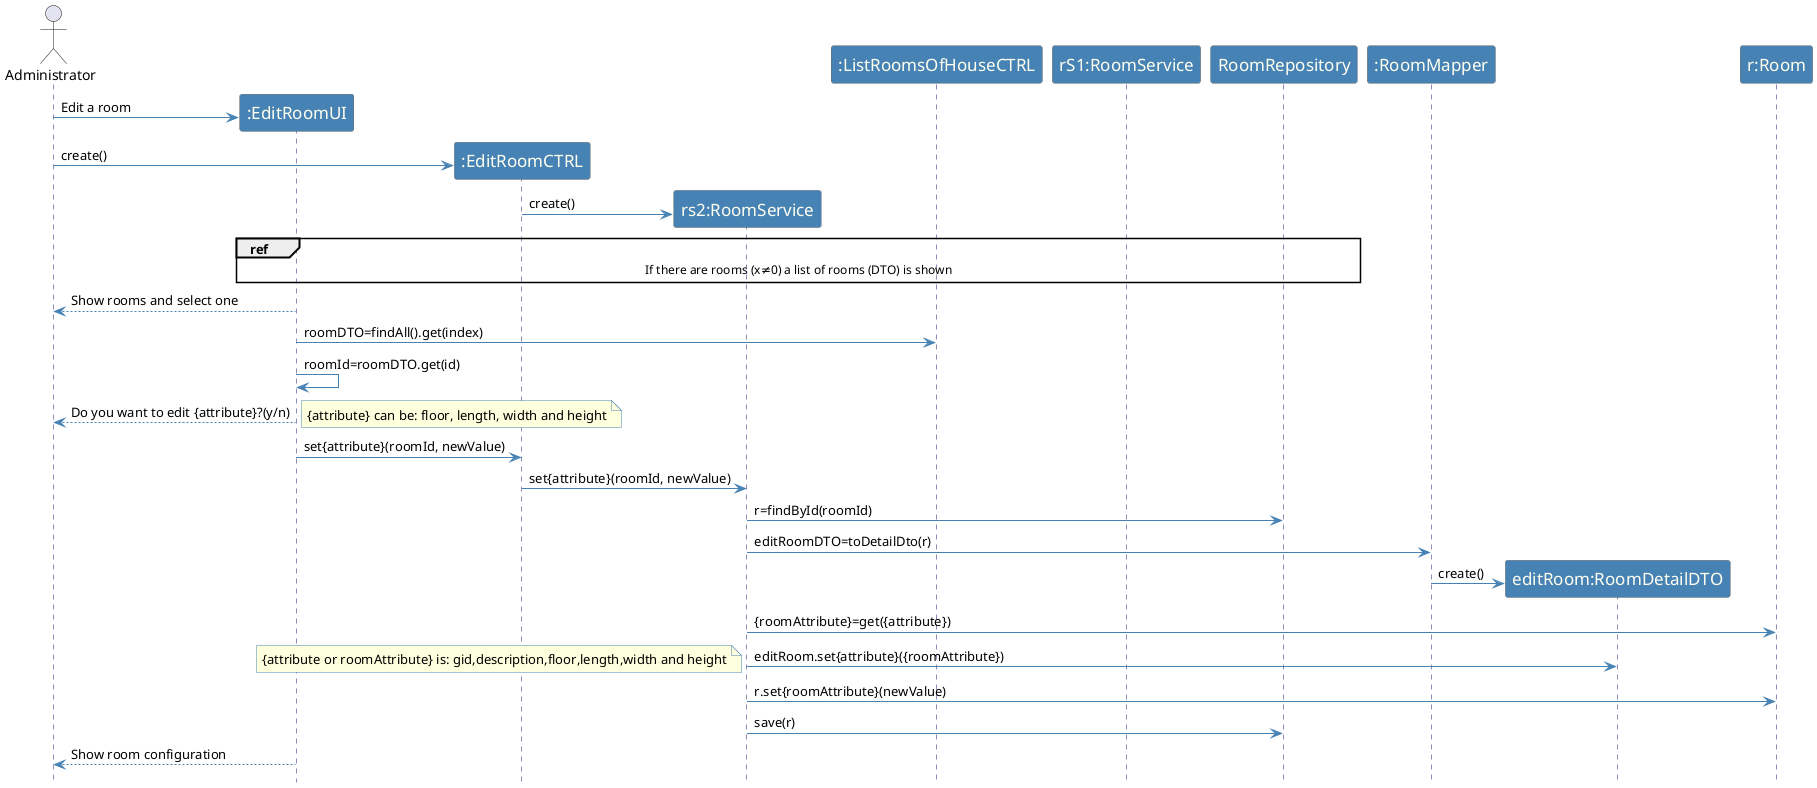 @startuml
hidefootbox

actor Administrator

skinparam sequence {
	ArrowColor SteelBlue
	ActorBorderColor Dimgray
	LifeLineBorderColor MidnightBlue
	LifeLineBackgroundColor #A9DCDF

	ParticipantBorderColor Dimgray
	ParticipantBackgroundColor SteelBlue
	ParticipantFontName Calibri Bold
	ParticipantFontSize 17
	ParticipantFontColor Ivory

	ActorBackgroundColor SteelBlue
	ActorFontColor MidnightBlue
	ActorFontSize 17
	ActorFontName Aapex

}

skinparam note {
BorderColor SteelBlue
}

create ":EditRoomUI"
Administrator -> ":EditRoomUI":Edit a room
create ":EditRoomCTRL"
Administrator -> ":EditRoomCTRL": create()
create "rs2:RoomService"
":EditRoomCTRL" -> "rs2:RoomService": create()
ref over ":EditRoomUI", ":ListRoomsOfHouseCTRL", "rS1:RoomService", RoomRepository: If there are rooms (x≠0) a list of rooms (DTO) is shown
Administrator <-- ":EditRoomUI": Show rooms and select one
":EditRoomUI" -> ":ListRoomsOfHouseCTRL": roomDTO=findAll().get(index)
":EditRoomUI" -> ":EditRoomUI": roomId=roomDTO.get(id)

Administrator <-- ":EditRoomUI": Do you want to edit {attribute}?(y/n)
note right
{attribute} can be: floor, length, width and height
    end note
":EditRoomUI" -> ":EditRoomCTRL": set{attribute}(roomId, newValue)
":EditRoomCTRL" -> "rs2:RoomService": set{attribute}(roomId, newValue)
"rs2:RoomService" -> RoomRepository: r=findById(roomId)
"rs2:RoomService" -> ":RoomMapper": editRoomDTO=toDetailDto(r)
create "editRoom:RoomDetailDTO"
":RoomMapper" -> "editRoom:RoomDetailDTO": create()
"rs2:RoomService" -> "r:Room": {roomAttribute}=get({attribute})
"rs2:RoomService" -> "editRoom:RoomDetailDTO": editRoom.set{attribute}({roomAttribute})

note left
{attribute or roomAttribute} is: gid,description,floor,length,width and height
    end note
"rs2:RoomService" -> "r:Room": r.set{roomAttribute}(newValue)
"rs2:RoomService" -> RoomRepository: save(r)

Administrator <-- ":EditRoomUI": Show room configuration

@enduml